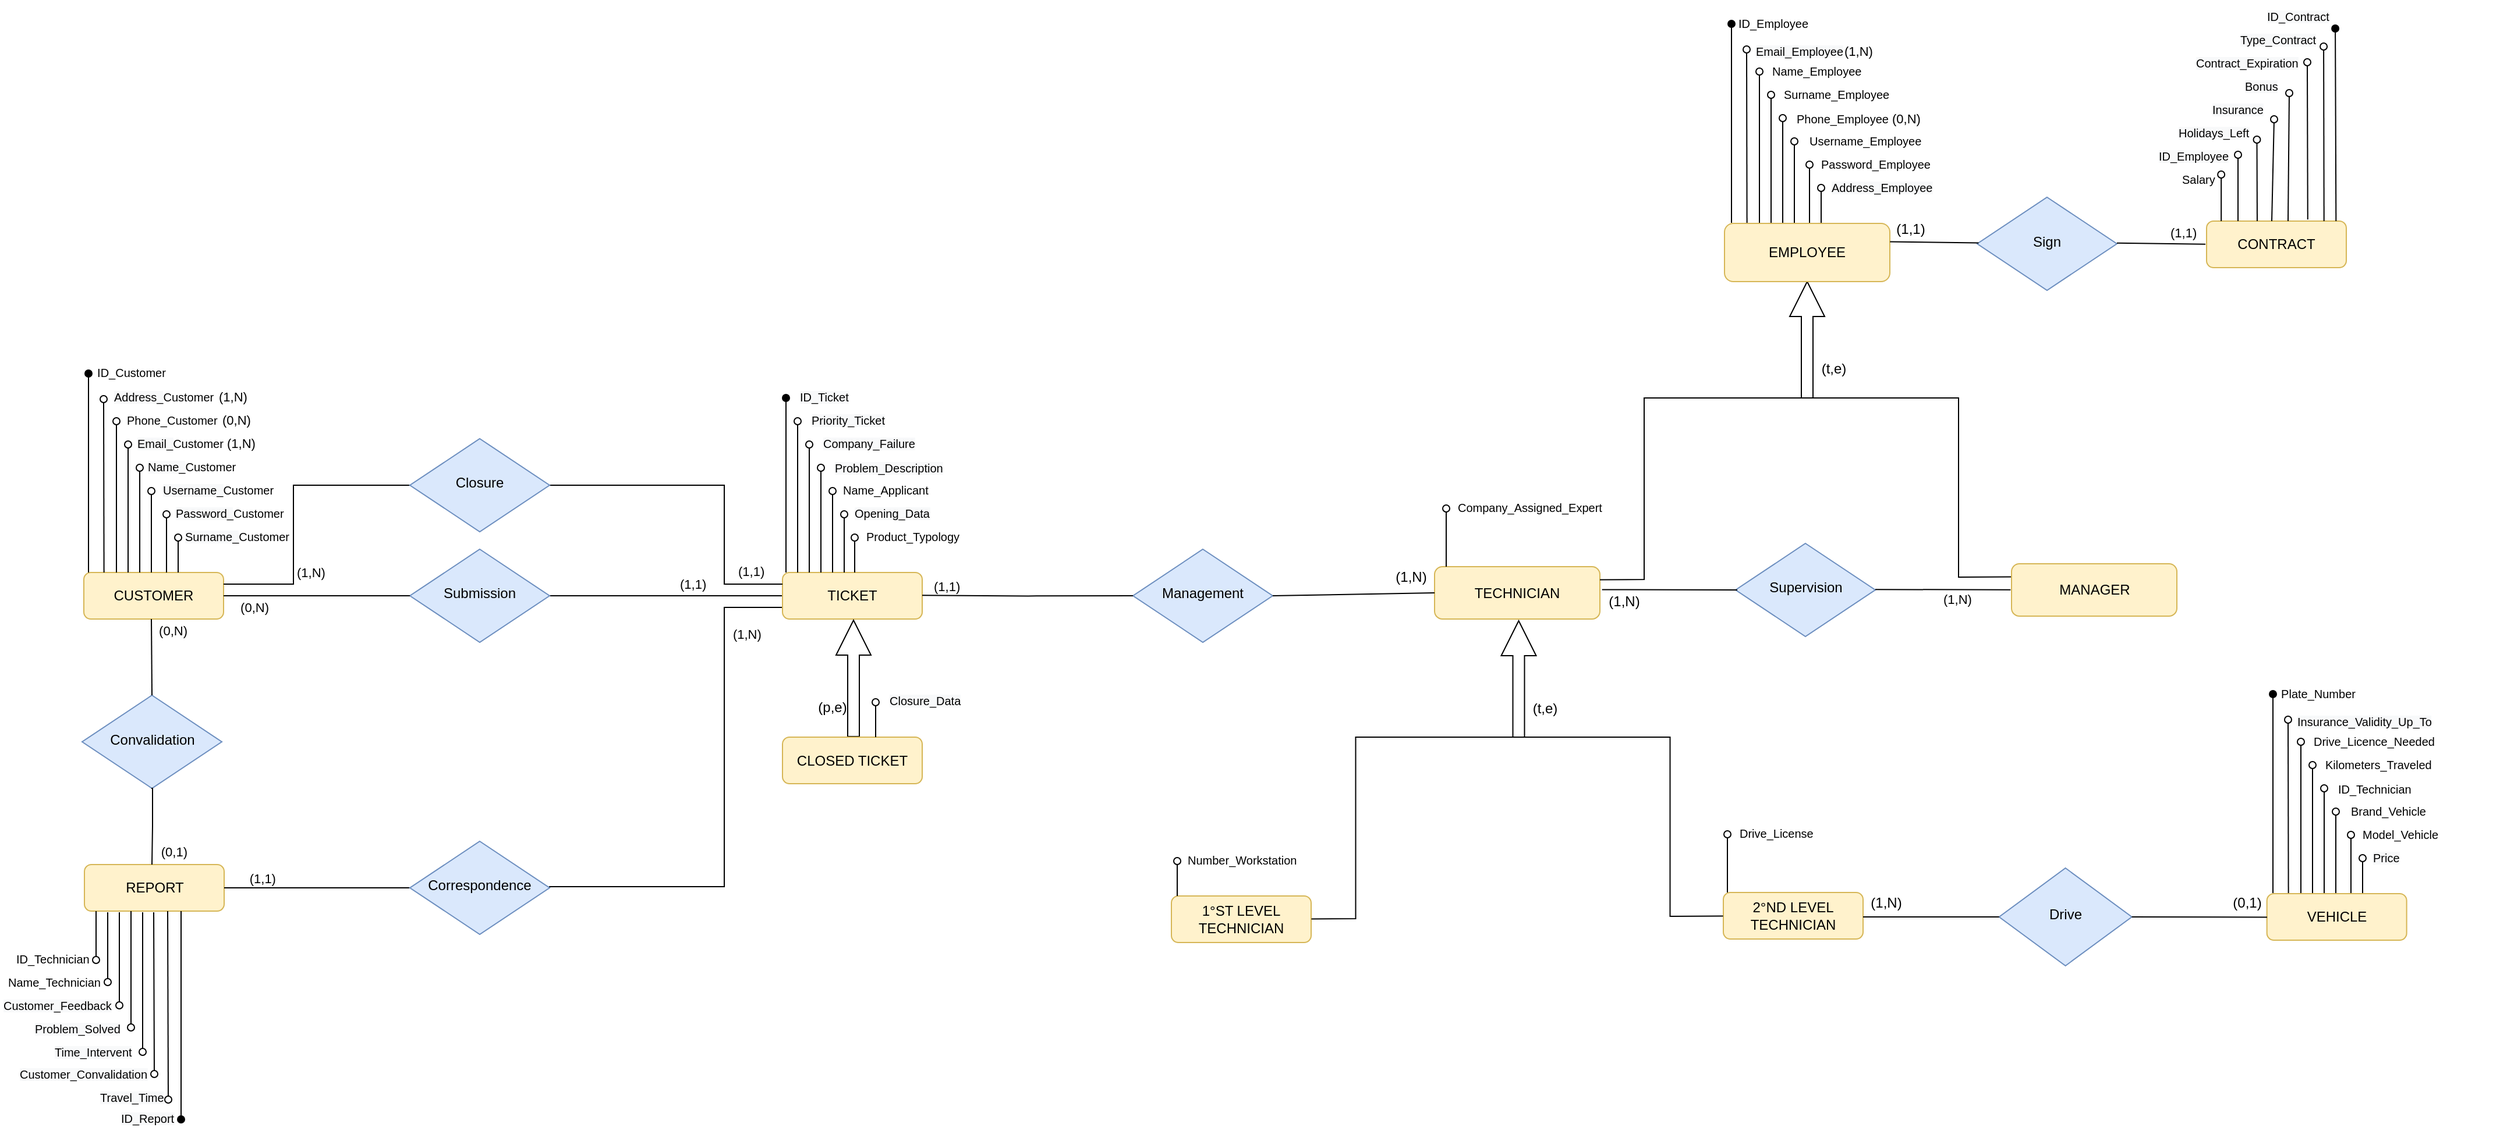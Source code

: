 <mxfile version="17.1.2" type="device"><diagram id="hsAwbCqVlJ7viLqDttbG" name="Page-1"><mxGraphModel dx="1340" dy="868" grid="1" gridSize="10" guides="1" tooltips="1" connect="1" arrows="1" fold="1" page="0" pageScale="1" pageWidth="827" pageHeight="1169" math="0" shadow="0"><root><mxCell id="0"/><mxCell id="1" parent="0"/><mxCell id="H-Lfib2FccmWeXOBRjLJ-1" value="CUSTOMER" style="rounded=1;whiteSpace=wrap;html=1;fontSize=12;glass=0;strokeWidth=1;shadow=0;fillColor=#fff2cc;strokeColor=#d6b656;" parent="1" vertex="1"><mxGeometry x="-240" y="190" width="120" height="40" as="geometry"/></mxCell><mxCell id="H-Lfib2FccmWeXOBRjLJ-2" value="(1,1)" style="edgeStyle=orthogonalEdgeStyle;rounded=0;html=1;jettySize=auto;orthogonalLoop=1;fontSize=11;endArrow=none;endFill=0;endSize=8;strokeWidth=1;shadow=0;labelBackgroundColor=none;align=left;" parent="1" source="H-Lfib2FccmWeXOBRjLJ-3" target="H-Lfib2FccmWeXOBRjLJ-8" edge="1"><mxGeometry x="0.1" y="10" relative="1" as="geometry"><mxPoint as="offset"/></mxGeometry></mxCell><mxCell id="H-Lfib2FccmWeXOBRjLJ-3" value="Submission" style="rhombus;whiteSpace=wrap;html=1;shadow=0;fontFamily=Helvetica;fontSize=12;align=center;strokeWidth=1;spacing=6;spacingTop=-4;fillColor=#dae8fc;strokeColor=#6c8ebf;" parent="1" vertex="1"><mxGeometry x="40" y="170" width="120" height="80" as="geometry"/></mxCell><mxCell id="H-Lfib2FccmWeXOBRjLJ-4" value="REPORT" style="rounded=1;whiteSpace=wrap;html=1;fontSize=12;glass=0;strokeWidth=1;shadow=0;fillColor=#fff2cc;strokeColor=#d6b656;" parent="1" vertex="1"><mxGeometry x="-239.5" y="441" width="120" height="40" as="geometry"/></mxCell><mxCell id="H-Lfib2FccmWeXOBRjLJ-5" value="TECHNICIAN" style="rounded=1;whiteSpace=wrap;html=1;fontSize=12;glass=0;strokeWidth=1;shadow=0;fillColor=#fff2cc;strokeColor=#d6b656;" parent="1" vertex="1"><mxGeometry x="920" y="185" width="142" height="45" as="geometry"/></mxCell><mxCell id="H-Lfib2FccmWeXOBRjLJ-6" value="&amp;nbsp; &amp;nbsp; &amp;nbsp; (1,N)" style="edgeStyle=orthogonalEdgeStyle;rounded=0;html=1;jettySize=auto;orthogonalLoop=1;fontSize=11;endArrow=none;endFill=0;endSize=8;strokeWidth=1;shadow=0;labelBackgroundColor=none;entryX=1;entryY=0.5;entryDx=0;entryDy=0;exitX=0;exitY=0.75;exitDx=0;exitDy=0;align=center;" parent="1" source="H-Lfib2FccmWeXOBRjLJ-8" target="H-Lfib2FccmWeXOBRjLJ-10" edge="1"><mxGeometry x="-0.668" y="10" relative="1" as="geometry"><mxPoint as="offset"/><mxPoint x="287" y="334" as="sourcePoint"/><mxPoint x="287" y="394" as="targetPoint"/><Array as="points"><mxPoint x="310" y="220"/><mxPoint x="310" y="460"/></Array></mxGeometry></mxCell><mxCell id="H-Lfib2FccmWeXOBRjLJ-7" value="&amp;nbsp; &amp;nbsp; &amp;nbsp; (1,1)" style="edgeStyle=orthogonalEdgeStyle;rounded=0;html=1;jettySize=auto;orthogonalLoop=1;fontSize=11;endArrow=none;endFill=0;endSize=8;strokeWidth=1;shadow=0;labelBackgroundColor=none;entryX=1;entryY=0.5;entryDx=0;entryDy=0;exitX=0;exitY=0.5;exitDx=0;exitDy=0;" parent="1" source="H-Lfib2FccmWeXOBRjLJ-10" target="H-Lfib2FccmWeXOBRjLJ-4" edge="1"><mxGeometry x="0.714" y="-8" relative="1" as="geometry"><mxPoint as="offset"/><mxPoint x="-6.5" y="461" as="sourcePoint"/><mxPoint x="-111" y="496" as="targetPoint"/></mxGeometry></mxCell><mxCell id="H-Lfib2FccmWeXOBRjLJ-8" value="TICKET" style="rounded=1;whiteSpace=wrap;html=1;fontSize=12;glass=0;strokeWidth=1;shadow=0;fillColor=#fff2cc;strokeColor=#d6b656;" parent="1" vertex="1"><mxGeometry x="360" y="190" width="120" height="40" as="geometry"/></mxCell><mxCell id="H-Lfib2FccmWeXOBRjLJ-9" value="Management" style="rhombus;whiteSpace=wrap;html=1;shadow=0;fontFamily=Helvetica;fontSize=12;align=center;strokeWidth=1;spacing=6;spacingTop=-4;fillColor=#dae8fc;strokeColor=#6c8ebf;" parent="1" vertex="1"><mxGeometry x="661" y="170" width="120" height="80" as="geometry"/></mxCell><mxCell id="H-Lfib2FccmWeXOBRjLJ-10" value="Correspondence" style="rhombus;whiteSpace=wrap;html=1;shadow=0;fontFamily=Helvetica;fontSize=12;align=center;strokeWidth=1;spacing=6;spacingTop=-4;fillColor=#dae8fc;strokeColor=#6c8ebf;" parent="1" vertex="1"><mxGeometry x="40" y="421" width="120" height="80" as="geometry"/></mxCell><mxCell id="H-Lfib2FccmWeXOBRjLJ-11" value="(0,N)" style="edgeStyle=orthogonalEdgeStyle;rounded=0;html=1;jettySize=auto;orthogonalLoop=1;fontSize=11;endArrow=none;endFill=0;endSize=8;strokeWidth=1;shadow=0;labelBackgroundColor=none;align=right;verticalAlign=middle;horizontal=1;entryX=0;entryY=0.5;entryDx=0;entryDy=0;exitX=1;exitY=0.5;exitDx=0;exitDy=0;" parent="1" edge="1" target="H-Lfib2FccmWeXOBRjLJ-3" source="H-Lfib2FccmWeXOBRjLJ-1"><mxGeometry x="-0.5" y="-10" relative="1" as="geometry"><mxPoint as="offset"/><mxPoint x="-102" y="209.5" as="sourcePoint"/><mxPoint x="-32" y="209.5" as="targetPoint"/></mxGeometry></mxCell><mxCell id="H-Lfib2FccmWeXOBRjLJ-12" value="" style="endArrow=oval;html=1;align=left;exitX=0;exitY=0;exitDx=0;exitDy=0;startArrow=none;startFill=0;rounded=0;endFill=1;" parent="1" edge="1"><mxGeometry width="50" height="50" relative="1" as="geometry"><mxPoint x="363" y="190" as="sourcePoint"/><mxPoint x="363" y="40" as="targetPoint"/></mxGeometry></mxCell><mxCell id="H-Lfib2FccmWeXOBRjLJ-13" value="" style="endArrow=oval;html=1;align=left;exitX=0;exitY=0;exitDx=0;exitDy=0;startArrow=none;startFill=0;rounded=0;endFill=0;" parent="1" edge="1"><mxGeometry width="50" height="50" relative="1" as="geometry"><mxPoint x="373" y="190" as="sourcePoint"/><mxPoint x="373" y="60" as="targetPoint"/></mxGeometry></mxCell><mxCell id="H-Lfib2FccmWeXOBRjLJ-14" value="" style="endArrow=oval;html=1;align=left;exitX=0;exitY=0;exitDx=0;exitDy=0;startArrow=none;startFill=0;rounded=0;endFill=0;" parent="1" edge="1"><mxGeometry width="50" height="50" relative="1" as="geometry"><mxPoint x="383" y="190" as="sourcePoint"/><mxPoint x="383" y="80" as="targetPoint"/></mxGeometry></mxCell><mxCell id="H-Lfib2FccmWeXOBRjLJ-15" value="" style="endArrow=oval;html=1;align=left;exitX=0;exitY=0;exitDx=0;exitDy=0;startArrow=none;startFill=0;rounded=0;endFill=0;" parent="1" edge="1"><mxGeometry width="50" height="50" relative="1" as="geometry"><mxPoint x="393" y="190" as="sourcePoint"/><mxPoint x="393" y="100" as="targetPoint"/></mxGeometry></mxCell><mxCell id="H-Lfib2FccmWeXOBRjLJ-16" value="" style="endArrow=oval;html=1;align=left;exitX=0;exitY=0;exitDx=0;exitDy=0;startArrow=none;startFill=0;rounded=0;endFill=0;" parent="1" edge="1"><mxGeometry width="50" height="50" relative="1" as="geometry"><mxPoint x="403" y="190" as="sourcePoint"/><mxPoint x="403" y="120" as="targetPoint"/></mxGeometry></mxCell><mxCell id="H-Lfib2FccmWeXOBRjLJ-22" value="" style="endArrow=oval;html=1;align=left;exitX=0;exitY=0;exitDx=0;exitDy=0;startArrow=none;startFill=0;rounded=0;endFill=1;" parent="1" edge="1"><mxGeometry width="50" height="50" relative="1" as="geometry"><mxPoint x="-236" y="190" as="sourcePoint"/><mxPoint x="-236" y="19" as="targetPoint"/></mxGeometry></mxCell><mxCell id="H-Lfib2FccmWeXOBRjLJ-23" value="" style="endArrow=oval;html=1;align=left;exitX=0;exitY=0;exitDx=0;exitDy=0;startArrow=none;startFill=0;rounded=0;endFill=0;" parent="1" edge="1"><mxGeometry width="50" height="50" relative="1" as="geometry"><mxPoint x="-212" y="190" as="sourcePoint"/><mxPoint x="-212" y="60" as="targetPoint"/></mxGeometry></mxCell><mxCell id="H-Lfib2FccmWeXOBRjLJ-24" value="" style="endArrow=oval;html=1;align=left;exitX=0;exitY=0;exitDx=0;exitDy=0;startArrow=none;startFill=0;rounded=0;endFill=0;" parent="1" edge="1"><mxGeometry width="50" height="50" relative="1" as="geometry"><mxPoint x="-202" y="190" as="sourcePoint"/><mxPoint x="-202" y="80" as="targetPoint"/></mxGeometry></mxCell><mxCell id="H-Lfib2FccmWeXOBRjLJ-25" value="" style="endArrow=oval;html=1;align=left;exitX=0;exitY=0;exitDx=0;exitDy=0;startArrow=none;startFill=0;rounded=0;endFill=0;" parent="1" edge="1"><mxGeometry width="50" height="50" relative="1" as="geometry"><mxPoint x="-192" y="190" as="sourcePoint"/><mxPoint x="-192" y="100" as="targetPoint"/></mxGeometry></mxCell><mxCell id="H-Lfib2FccmWeXOBRjLJ-26" value="" style="endArrow=oval;html=1;align=left;exitX=0;exitY=0;exitDx=0;exitDy=0;startArrow=none;startFill=0;rounded=0;endFill=0;" parent="1" edge="1"><mxGeometry width="50" height="50" relative="1" as="geometry"><mxPoint x="-182" y="190" as="sourcePoint"/><mxPoint x="-182" y="120" as="targetPoint"/></mxGeometry></mxCell><mxCell id="H-Lfib2FccmWeXOBRjLJ-27" value="" style="endArrow=oval;html=1;align=left;exitX=0;exitY=0;exitDx=0;exitDy=0;startArrow=none;startFill=0;rounded=0;endFill=0;" parent="1" edge="1"><mxGeometry width="50" height="50" relative="1" as="geometry"><mxPoint x="-169" y="190" as="sourcePoint"/><mxPoint x="-169" y="140" as="targetPoint"/></mxGeometry></mxCell><mxCell id="H-Lfib2FccmWeXOBRjLJ-28" value="" style="endArrow=oval;html=1;align=left;exitX=0;exitY=0;exitDx=0;exitDy=0;startArrow=none;startFill=0;rounded=0;endFill=0;" parent="1" edge="1"><mxGeometry width="50" height="50" relative="1" as="geometry"><mxPoint x="-159" y="190" as="sourcePoint"/><mxPoint x="-159" y="160" as="targetPoint"/></mxGeometry></mxCell><mxCell id="H-Lfib2FccmWeXOBRjLJ-29" value="&lt;font style=&quot;font-size: 10px&quot;&gt;ID_Customer&lt;/font&gt;" style="text;html=1;strokeColor=none;fillColor=none;align=center;verticalAlign=middle;whiteSpace=wrap;rounded=0;" parent="1" vertex="1"><mxGeometry x="-219" y="8" width="40" height="20" as="geometry"/></mxCell><mxCell id="H-Lfib2FccmWeXOBRjLJ-30" value="&lt;span style=&quot;color: rgb(0 , 0 , 0) ; font-family: &amp;#34;helvetica&amp;#34; ; font-size: 10px ; font-style: normal ; font-weight: 400 ; letter-spacing: normal ; text-align: center ; text-indent: 0px ; text-transform: none ; word-spacing: 0px ; background-color: rgb(248 , 249 , 250) ; display: inline ; float: none&quot;&gt;Surname_&lt;/span&gt;&lt;span style=&quot;font-size: 10px ; text-align: center&quot;&gt;Customer&lt;/span&gt;" style="text;whiteSpace=wrap;html=1;" parent="1" vertex="1"><mxGeometry x="-155" y="145" width="70" height="30" as="geometry"/></mxCell><mxCell id="H-Lfib2FccmWeXOBRjLJ-33" value="&lt;span style=&quot;color: rgb(0 , 0 , 0) ; font-family: &amp;#34;helvetica&amp;#34; ; font-size: 10px ; font-style: normal ; font-weight: 400 ; letter-spacing: normal ; text-align: center ; text-indent: 0px ; text-transform: none ; word-spacing: 0px ; background-color: rgb(248 , 249 , 250) ; display: inline ; float: none&quot;&gt;Email_&lt;/span&gt;&lt;span style=&quot;font-size: 10px ; text-align: center&quot;&gt;Customer&lt;/span&gt;" style="text;whiteSpace=wrap;html=1;" parent="1" vertex="1"><mxGeometry x="-196" y="65" width="70" height="30" as="geometry"/></mxCell><mxCell id="H-Lfib2FccmWeXOBRjLJ-34" value="&lt;span style=&quot;color: rgb(0 , 0 , 0) ; font-family: &amp;#34;helvetica&amp;#34; ; font-size: 10px ; font-style: normal ; font-weight: 400 ; letter-spacing: normal ; text-align: center ; text-indent: 0px ; text-transform: none ; word-spacing: 0px ; background-color: rgb(248 , 249 , 250) ; display: inline ; float: none&quot;&gt;ID_Report&lt;/span&gt;" style="text;whiteSpace=wrap;html=1;" parent="1" vertex="1"><mxGeometry x="-210.5" y="645" width="70" height="30" as="geometry"/></mxCell><mxCell id="H-Lfib2FccmWeXOBRjLJ-35" value="&lt;span style=&quot;color: rgb(0 , 0 , 0) ; font-family: &amp;#34;helvetica&amp;#34; ; font-size: 10px ; font-style: normal ; font-weight: 400 ; letter-spacing: normal ; text-align: center ; text-indent: 0px ; text-transform: none ; word-spacing: 0px ; background-color: rgb(248 , 249 , 250) ; display: inline ; float: none&quot;&gt;ID_Ticket&lt;/span&gt;" style="text;whiteSpace=wrap;html=1;" parent="1" vertex="1"><mxGeometry x="373" y="25" width="70" height="30" as="geometry"/></mxCell><mxCell id="H-Lfib2FccmWeXOBRjLJ-36" value="&lt;span style=&quot;color: rgb(0 , 0 , 0) ; font-family: &amp;#34;helvetica&amp;#34; ; font-size: 10px ; font-style: normal ; font-weight: 400 ; letter-spacing: normal ; text-align: center ; text-indent: 0px ; text-transform: none ; word-spacing: 0px ; background-color: rgb(248 , 249 , 250) ; display: inline ; float: none&quot;&gt;Username_&lt;/span&gt;&lt;span style=&quot;font-size: 10px ; text-align: center&quot;&gt;Customer&lt;/span&gt;" style="text;whiteSpace=wrap;html=1;" parent="1" vertex="1"><mxGeometry x="-174" y="105" width="90" height="30" as="geometry"/></mxCell><mxCell id="H-Lfib2FccmWeXOBRjLJ-37" value="&lt;span style=&quot;color: rgb(0 , 0 , 0) ; font-family: &amp;#34;helvetica&amp;#34; ; font-size: 10px ; font-style: normal ; font-weight: 400 ; letter-spacing: normal ; text-align: center ; text-indent: 0px ; text-transform: none ; word-spacing: 0px ; background-color: rgb(248 , 249 , 250) ; display: inline ; float: none&quot;&gt;Priority_Ticket&lt;/span&gt;" style="text;whiteSpace=wrap;html=1;" parent="1" vertex="1"><mxGeometry x="383" y="45" width="90" height="30" as="geometry"/></mxCell><mxCell id="H-Lfib2FccmWeXOBRjLJ-38" value="&lt;span style=&quot;color: rgb(0 , 0 , 0) ; font-family: &amp;#34;helvetica&amp;#34; ; font-size: 10px ; font-style: normal ; font-weight: 400 ; letter-spacing: normal ; text-align: center ; text-indent: 0px ; text-transform: none ; word-spacing: 0px ; background-color: rgb(248 , 249 , 250) ; display: inline ; float: none&quot;&gt;Company_Failure&lt;/span&gt;" style="text;whiteSpace=wrap;html=1;" parent="1" vertex="1"><mxGeometry x="393" y="65" width="90" height="30" as="geometry"/></mxCell><mxCell id="H-Lfib2FccmWeXOBRjLJ-39" value="&lt;span style=&quot;color: rgb(0 , 0 , 0) ; font-family: &amp;#34;helvetica&amp;#34; ; font-size: 10px ; font-style: normal ; font-weight: 400 ; letter-spacing: normal ; text-align: center ; text-indent: 0px ; text-transform: none ; word-spacing: 0px ; background-color: rgb(248 , 249 , 250) ; display: inline ; float: none&quot;&gt;Password_&lt;/span&gt;&lt;span style=&quot;font-size: 10px ; text-align: center&quot;&gt;Customer&lt;/span&gt;" style="text;whiteSpace=wrap;html=1;" parent="1" vertex="1"><mxGeometry x="-163" y="125" width="90" height="30" as="geometry"/></mxCell><mxCell id="H-Lfib2FccmWeXOBRjLJ-40" value="&lt;span style=&quot;color: rgb(0 , 0 , 0) ; font-family: &amp;#34;helvetica&amp;#34; ; font-size: 10px ; font-style: normal ; font-weight: 400 ; letter-spacing: normal ; text-align: center ; text-indent: 0px ; text-transform: none ; word-spacing: 0px ; background-color: rgb(248 , 249 , 250) ; display: inline ; float: none&quot;&gt;Problem_Description&lt;/span&gt;" style="text;whiteSpace=wrap;html=1;" parent="1" vertex="1"><mxGeometry x="403" y="86" width="90" height="30" as="geometry"/></mxCell><mxCell id="H-Lfib2FccmWeXOBRjLJ-41" value="&lt;div style=&quot;text-align: center&quot;&gt;&lt;font face=&quot;helvetica&quot;&gt;&lt;span style=&quot;font-size: 10px&quot;&gt;Name_Technician&lt;/span&gt;&lt;/font&gt;&lt;/div&gt;" style="text;whiteSpace=wrap;html=1;" parent="1" vertex="1"><mxGeometry x="-307" y="528" width="99" height="30" as="geometry"/></mxCell><mxCell id="H-Lfib2FccmWeXOBRjLJ-42" value="&lt;span style=&quot;color: rgb(0 , 0 , 0) ; font-family: &amp;#34;helvetica&amp;#34; ; font-size: 10px ; font-style: normal ; font-weight: 400 ; letter-spacing: normal ; text-align: center ; text-indent: 0px ; text-transform: none ; word-spacing: 0px ; background-color: rgb(248 , 249 , 250) ; display: inline ; float: none&quot;&gt;Address_&lt;/span&gt;&lt;span style=&quot;font-size: 10px ; text-align: center&quot;&gt;Customer&lt;/span&gt;" style="text;whiteSpace=wrap;html=1;" parent="1" vertex="1"><mxGeometry x="-216" y="25" width="110" height="30" as="geometry"/></mxCell><mxCell id="H-Lfib2FccmWeXOBRjLJ-43" value="&lt;div style=&quot;text-align: center&quot;&gt;&lt;br&gt;&lt;/div&gt;" style="text;whiteSpace=wrap;html=1;" parent="1" vertex="1"><mxGeometry x="410" y="105" width="130" height="30" as="geometry"/></mxCell><mxCell id="H-Lfib2FccmWeXOBRjLJ-47" value="&lt;span style=&quot;color: rgb(0 , 0 , 0) ; font-family: &amp;#34;helvetica&amp;#34; ; font-size: 10px ; font-style: normal ; font-weight: 400 ; letter-spacing: normal ; text-align: center ; text-indent: 0px ; text-transform: none ; word-spacing: 0px ; background-color: rgb(248 , 249 , 250) ; display: inline ; float: none&quot;&gt;Customer_Feedback&lt;/span&gt;" style="text;whiteSpace=wrap;html=1;" parent="1" vertex="1"><mxGeometry x="-311.5" y="548" width="114" height="30" as="geometry"/></mxCell><mxCell id="H-Lfib2FccmWeXOBRjLJ-48" value="&lt;span style=&quot;color: rgb(0 , 0 , 0) ; font-family: &amp;#34;helvetica&amp;#34; ; font-size: 10px ; font-style: normal ; font-weight: 400 ; letter-spacing: normal ; text-align: center ; text-indent: 0px ; text-transform: none ; word-spacing: 0px ; background-color: rgb(248 , 249 , 250) ; display: inline ; float: none&quot;&gt;Customer_Convalidation&lt;/span&gt;" style="text;whiteSpace=wrap;html=1;" parent="1" vertex="1"><mxGeometry x="-297.5" y="607" width="100" height="30" as="geometry"/></mxCell><mxCell id="H-Lfib2FccmWeXOBRjLJ-49" value="&lt;span style=&quot;color: rgb(0 , 0 , 0) ; font-family: &amp;#34;helvetica&amp;#34; ; font-size: 10px ; font-style: normal ; font-weight: 400 ; letter-spacing: normal ; text-align: center ; text-indent: 0px ; text-transform: none ; word-spacing: 0px ; background-color: rgb(248 , 249 , 250) ; display: inline ; float: none&quot;&gt;Problem_Solved&lt;/span&gt;" style="text;whiteSpace=wrap;html=1;" parent="1" vertex="1"><mxGeometry x="-284.5" y="568" width="93" height="30" as="geometry"/></mxCell><mxCell id="H-Lfib2FccmWeXOBRjLJ-52" value="&lt;div style=&quot;text-align: center&quot;&gt;&lt;font face=&quot;helvetica&quot;&gt;&lt;span style=&quot;font-size: 10px&quot;&gt;Name_Applicant&lt;/span&gt;&lt;/font&gt;&lt;/div&gt;" style="text;whiteSpace=wrap;html=1;" parent="1" vertex="1"><mxGeometry x="410" y="105" width="130" height="30" as="geometry"/></mxCell><mxCell id="H-Lfib2FccmWeXOBRjLJ-53" value="&lt;span style=&quot;color: rgb(0 , 0 , 0) ; font-family: &amp;#34;helvetica&amp;#34; ; font-size: 10px ; font-style: normal ; font-weight: 400 ; letter-spacing: normal ; text-align: center ; text-indent: 0px ; text-transform: none ; word-spacing: 0px ; background-color: rgb(248 , 249 , 250) ; display: inline ; float: none&quot;&gt;Time_Intervent&lt;/span&gt;" style="text;whiteSpace=wrap;html=1;" parent="1" vertex="1"><mxGeometry x="-267.5" y="588" width="107" height="30" as="geometry"/></mxCell><mxCell id="H-Lfib2FccmWeXOBRjLJ-54" value="" style="endArrow=oval;html=1;align=left;startArrow=none;startFill=0;rounded=0;endFill=0;" parent="1" edge="1"><mxGeometry width="50" height="50" relative="1" as="geometry"><mxPoint x="413" y="190" as="sourcePoint"/><mxPoint x="413" y="140" as="targetPoint"/></mxGeometry></mxCell><mxCell id="H-Lfib2FccmWeXOBRjLJ-56" value="&lt;div style=&quot;text-align: center&quot;&gt;&lt;font face=&quot;helvetica&quot;&gt;&lt;span style=&quot;font-size: 10px ; background-color: rgb(248 , 249 , 250)&quot;&gt;Opening_Data&lt;/span&gt;&lt;/font&gt;&lt;/div&gt;" style="text;whiteSpace=wrap;html=1;" parent="1" vertex="1"><mxGeometry x="420" y="125" width="130" height="30" as="geometry"/></mxCell><mxCell id="H-Lfib2FccmWeXOBRjLJ-59" value="Supervision" style="rhombus;whiteSpace=wrap;html=1;shadow=0;fontFamily=Helvetica;fontSize=12;align=center;strokeWidth=1;spacing=6;spacingTop=-4;fillColor=#dae8fc;strokeColor=#6c8ebf;" parent="1" vertex="1"><mxGeometry x="1178.5" y="165" width="120" height="80" as="geometry"/></mxCell><mxCell id="H-Lfib2FccmWeXOBRjLJ-66" value="" style="endArrow=oval;html=1;align=left;startArrow=none;startFill=0;rounded=0;endFill=0;" parent="1" edge="1"><mxGeometry width="50" height="50" relative="1" as="geometry"><mxPoint x="-180" y="482" as="sourcePoint"/><mxPoint x="-179.5" y="621" as="targetPoint"/></mxGeometry></mxCell><mxCell id="H-Lfib2FccmWeXOBRjLJ-67" value="" style="endArrow=oval;html=1;align=left;exitX=0;exitY=1;exitDx=0;exitDy=0;startArrow=none;startFill=0;rounded=0;endFill=0;" parent="1" edge="1"><mxGeometry width="50" height="50" relative="1" as="geometry"><mxPoint x="-219.5" y="482" as="sourcePoint"/><mxPoint x="-219.5" y="542" as="targetPoint"/></mxGeometry></mxCell><mxCell id="H-Lfib2FccmWeXOBRjLJ-68" value="" style="endArrow=oval;html=1;align=left;exitX=0;exitY=1;exitDx=0;exitDy=0;startArrow=none;startFill=0;rounded=0;endFill=0;" parent="1" edge="1"><mxGeometry width="50" height="50" relative="1" as="geometry"><mxPoint x="-209.5" y="482" as="sourcePoint"/><mxPoint x="-209.5" y="562" as="targetPoint"/></mxGeometry></mxCell><mxCell id="H-Lfib2FccmWeXOBRjLJ-69" value="" style="endArrow=oval;html=1;align=left;startArrow=none;startFill=0;rounded=0;endFill=0;" parent="1" edge="1"><mxGeometry width="50" height="50" relative="1" as="geometry"><mxPoint x="-189.5" y="482" as="sourcePoint"/><mxPoint x="-189.5" y="602" as="targetPoint"/></mxGeometry></mxCell><mxCell id="H-Lfib2FccmWeXOBRjLJ-70" value="" style="endArrow=oval;html=1;align=left;startArrow=none;startFill=0;rounded=0;endFill=0;" parent="1" edge="1"><mxGeometry width="50" height="50" relative="1" as="geometry"><mxPoint x="-199.5" y="481" as="sourcePoint"/><mxPoint x="-199.5" y="581" as="targetPoint"/></mxGeometry></mxCell><mxCell id="H-Lfib2FccmWeXOBRjLJ-71" value="" style="endArrow=oval;html=1;align=left;startArrow=none;startFill=0;rounded=0;endFill=1;" parent="1" edge="1"><mxGeometry width="50" height="50" relative="1" as="geometry"><mxPoint x="-156.5" y="481" as="sourcePoint"/><mxPoint x="-156.5" y="660" as="targetPoint"/></mxGeometry></mxCell><mxCell id="H-Lfib2FccmWeXOBRjLJ-74" value="2°ND LEVEL TECHNICIAN" style="rounded=1;whiteSpace=wrap;html=1;fontSize=12;glass=0;strokeWidth=1;shadow=0;fillColor=#fff2cc;strokeColor=#d6b656;" parent="1" vertex="1"><mxGeometry x="1168" y="465" width="120" height="40" as="geometry"/></mxCell><mxCell id="H-Lfib2FccmWeXOBRjLJ-75" value="(1,1)" style="edgeStyle=orthogonalEdgeStyle;rounded=0;html=1;jettySize=auto;orthogonalLoop=1;fontSize=11;endArrow=none;endFill=0;endSize=8;strokeWidth=1;shadow=0;labelBackgroundColor=none;align=left;entryX=0;entryY=0.5;entryDx=0;entryDy=0;" parent="1" target="H-Lfib2FccmWeXOBRjLJ-9" edge="1"><mxGeometry x="-0.912" y="8" relative="1" as="geometry"><mxPoint as="offset"/><mxPoint x="480.0" y="209.66" as="sourcePoint"/><mxPoint x="550" y="209.66" as="targetPoint"/></mxGeometry></mxCell><mxCell id="H-Lfib2FccmWeXOBRjLJ-76" value="&lt;span style=&quot;color: rgb(0 , 0 , 0) ; font-family: &amp;#34;helvetica&amp;#34; ; font-size: 11px ; font-style: normal ; font-weight: 400 ; letter-spacing: normal ; text-align: left ; text-indent: 0px ; text-transform: none ; word-spacing: 0px ; background-color: rgb(255 , 255 , 255) ; display: inline ; float: none&quot;&gt;(1,N)&lt;/span&gt;" style="text;whiteSpace=wrap;html=1;" parent="1" vertex="1"><mxGeometry x="1355.001" y="199.496" width="43" height="28" as="geometry"/></mxCell><mxCell id="H-Lfib2FccmWeXOBRjLJ-77" value="" style="endArrow=oval;html=1;align=left;exitX=0;exitY=1;exitDx=0;exitDy=0;startArrow=none;startFill=0;rounded=0;endFill=0;" parent="1" edge="1"><mxGeometry width="50" height="50" relative="1" as="geometry"><mxPoint x="-229.5" y="481.0" as="sourcePoint"/><mxPoint x="-229.5" y="523" as="targetPoint"/></mxGeometry></mxCell><mxCell id="H-Lfib2FccmWeXOBRjLJ-78" value="&lt;div style=&quot;text-align: center&quot;&gt;&lt;font face=&quot;helvetica&quot;&gt;&lt;span style=&quot;font-size: 10px&quot;&gt;ID_Technician&lt;/span&gt;&lt;/font&gt;&lt;/div&gt;" style="text;whiteSpace=wrap;html=1;" parent="1" vertex="1"><mxGeometry x="-300.5" y="508" width="99" height="30" as="geometry"/></mxCell><mxCell id="H-Lfib2FccmWeXOBRjLJ-79" value="VEHICLE" style="rounded=1;whiteSpace=wrap;html=1;fontSize=12;glass=0;strokeWidth=1;shadow=0;fillColor=#fff2cc;strokeColor=#d6b656;" parent="1" vertex="1"><mxGeometry x="1634.83" y="466" width="120" height="40" as="geometry"/></mxCell><mxCell id="H-Lfib2FccmWeXOBRjLJ-90" value="Drive" style="rhombus;whiteSpace=wrap;html=1;shadow=0;fontFamily=Helvetica;fontSize=12;align=center;strokeWidth=1;spacing=6;spacingTop=-4;fillColor=#dae8fc;strokeColor=#6c8ebf;" parent="1" vertex="1"><mxGeometry x="1404.83" y="444" width="114" height="84" as="geometry"/></mxCell><mxCell id="H-Lfib2FccmWeXOBRjLJ-91" value="" style="endArrow=oval;html=1;align=left;exitX=0;exitY=0;exitDx=0;exitDy=0;startArrow=none;startFill=0;rounded=0;endFill=0;" parent="1" edge="1"><mxGeometry width="50" height="50" relative="1" as="geometry"><mxPoint x="-222.69" y="190" as="sourcePoint"/><mxPoint x="-223" y="41" as="targetPoint"/></mxGeometry></mxCell><mxCell id="H-Lfib2FccmWeXOBRjLJ-93" value="&lt;span style=&quot;color: rgb(0 , 0 , 0) ; font-family: &amp;#34;helvetica&amp;#34; ; font-size: 10px ; font-style: normal ; font-weight: 400 ; letter-spacing: normal ; text-align: center ; text-indent: 0px ; text-transform: none ; word-spacing: 0px ; background-color: rgb(248 , 249 , 250) ; display: inline ; float: none&quot;&gt;Travel_Time&lt;/span&gt;" style="text;whiteSpace=wrap;html=1;" parent="1" vertex="1"><mxGeometry x="-228.5" y="627" width="55" height="22" as="geometry"/></mxCell><mxCell id="H-Lfib2FccmWeXOBRjLJ-97" value="&lt;div style=&quot;text-align: center&quot;&gt;&lt;font face=&quot;helvetica&quot;&gt;&lt;span style=&quot;font-size: 10px&quot;&gt;Product_Typology&lt;/span&gt;&lt;/font&gt;&lt;/div&gt;" style="text;whiteSpace=wrap;html=1;" parent="1" vertex="1"><mxGeometry x="430" y="145" width="90" height="30" as="geometry"/></mxCell><mxCell id="H-Lfib2FccmWeXOBRjLJ-100" value="" style="endArrow=none;html=1;rounded=0;entryX=0;entryY=0.5;entryDx=0;entryDy=0;exitX=1;exitY=0.5;exitDx=0;exitDy=0;" parent="1" source="H-Lfib2FccmWeXOBRjLJ-9" target="H-Lfib2FccmWeXOBRjLJ-5" edge="1"><mxGeometry width="50" height="50" relative="1" as="geometry"><mxPoint x="810" y="230" as="sourcePoint"/><mxPoint x="860" y="180" as="targetPoint"/></mxGeometry></mxCell><mxCell id="H-Lfib2FccmWeXOBRjLJ-101" value="(1,N)" style="text;html=1;strokeColor=none;fillColor=none;align=center;verticalAlign=middle;whiteSpace=wrap;rounded=0;" parent="1" vertex="1"><mxGeometry x="870" y="179" width="60" height="30" as="geometry"/></mxCell><mxCell id="H-Lfib2FccmWeXOBRjLJ-102" value="1°ST LEVEL TECHNICIAN" style="rounded=1;whiteSpace=wrap;html=1;fontSize=12;glass=0;strokeWidth=1;shadow=0;fillColor=#fff2cc;strokeColor=#d6b656;" parent="1" vertex="1"><mxGeometry x="694" y="468" width="120" height="40" as="geometry"/></mxCell><mxCell id="H-Lfib2FccmWeXOBRjLJ-103" value="(t,e)" style="text;html=1;strokeColor=none;fillColor=none;align=center;verticalAlign=middle;whiteSpace=wrap;rounded=0;" parent="1" vertex="1"><mxGeometry x="1233" width="60" height="30" as="geometry"/></mxCell><mxCell id="H-Lfib2FccmWeXOBRjLJ-104" value="(0,1)" style="text;html=1;strokeColor=none;fillColor=none;align=center;verticalAlign=middle;whiteSpace=wrap;rounded=0;" parent="1" vertex="1"><mxGeometry x="1587.5" y="459" width="60" height="30" as="geometry"/></mxCell><mxCell id="H-Lfib2FccmWeXOBRjLJ-105" value="" style="endArrow=oval;html=1;align=left;startArrow=none;startFill=0;rounded=0;endFill=0;" parent="1" edge="1"><mxGeometry width="50" height="50" relative="1" as="geometry"><mxPoint x="-168" y="481" as="sourcePoint"/><mxPoint x="-167.5" y="643" as="targetPoint"/></mxGeometry></mxCell><mxCell id="H-Lfib2FccmWeXOBRjLJ-106" value="(1,N)" style="text;html=1;strokeColor=none;fillColor=none;align=center;verticalAlign=middle;whiteSpace=wrap;rounded=0;" parent="1" vertex="1"><mxGeometry x="1278" y="459" width="60" height="30" as="geometry"/></mxCell><mxCell id="H-Lfib2FccmWeXOBRjLJ-109" value="(1,N)" style="text;html=1;strokeColor=none;fillColor=none;align=center;verticalAlign=middle;whiteSpace=wrap;rounded=0;" parent="1" vertex="1"><mxGeometry x="1052.83" y="200" width="60" height="30" as="geometry"/></mxCell><mxCell id="H-Lfib2FccmWeXOBRjLJ-111" value="" style="endArrow=none;html=1;rounded=0;entryX=0;entryY=0.25;entryDx=0;entryDy=0;exitX=1;exitY=0.25;exitDx=0;exitDy=0;" parent="1" source="H-Lfib2FccmWeXOBRjLJ-5" target="H-Lfib2FccmWeXOBRjLJ-148" edge="1"><mxGeometry width="50" height="50" relative="1" as="geometry"><mxPoint x="960" y="40" as="sourcePoint"/><mxPoint x="1220" y="40" as="targetPoint"/><Array as="points"><mxPoint x="1100" y="196"/><mxPoint x="1100" y="40"/><mxPoint x="1370" y="40"/><mxPoint x="1370" y="194"/></Array></mxGeometry></mxCell><mxCell id="H-Lfib2FccmWeXOBRjLJ-112" value="" style="endArrow=classic;html=1;rounded=0;shape=arrow;entryX=0.5;entryY=1;entryDx=0;entryDy=0;" parent="1" target="H-Lfib2FccmWeXOBRjLJ-133" edge="1"><mxGeometry width="50" height="50" relative="1" as="geometry"><mxPoint x="1240" y="40" as="sourcePoint"/><mxPoint x="1251.26" y="34.98" as="targetPoint"/></mxGeometry></mxCell><mxCell id="H-Lfib2FccmWeXOBRjLJ-114" value="CONTRACT" style="rounded=1;whiteSpace=wrap;html=1;fontSize=12;glass=0;strokeWidth=1;shadow=0;fillColor=#fff2cc;strokeColor=#d6b656;" parent="1" vertex="1"><mxGeometry x="1583" y="-112" width="120" height="40" as="geometry"/></mxCell><mxCell id="H-Lfib2FccmWeXOBRjLJ-116" value="Sign" style="rhombus;whiteSpace=wrap;html=1;shadow=0;fontFamily=Helvetica;fontSize=12;align=center;strokeWidth=1;spacing=6;spacingTop=-4;fillColor=#dae8fc;strokeColor=#6c8ebf;" parent="1" vertex="1"><mxGeometry x="1386" y="-132.5" width="120" height="80" as="geometry"/></mxCell><mxCell id="H-Lfib2FccmWeXOBRjLJ-117" value="&lt;span style=&quot;color: rgb(0 , 0 , 0) ; font-family: &amp;#34;helvetica&amp;#34; ; font-size: 10px ; font-style: normal ; font-weight: 400 ; letter-spacing: normal ; text-align: center ; text-indent: 0px ; text-transform: none ; word-spacing: 0px ; background-color: rgb(248 , 249 , 250) ; display: inline ; float: none&quot;&gt;ID_Contract&lt;/span&gt;" style="text;whiteSpace=wrap;html=1;" parent="1" vertex="1"><mxGeometry x="1633" y="-302" width="73" height="30" as="geometry"/></mxCell><mxCell id="H-Lfib2FccmWeXOBRjLJ-118" value="&lt;div style=&quot;text-align: center&quot;&gt;&lt;font face=&quot;helvetica&quot;&gt;&lt;span style=&quot;font-size: 10px&quot;&gt;Salary&lt;/span&gt;&lt;/font&gt;&lt;/div&gt;" style="text;whiteSpace=wrap;html=1;" parent="1" vertex="1"><mxGeometry x="1560" y="-162" width="99" height="30" as="geometry"/></mxCell><mxCell id="H-Lfib2FccmWeXOBRjLJ-119" value="&lt;span style=&quot;color: rgb(0 , 0 , 0) ; font-family: &amp;#34;helvetica&amp;#34; ; font-size: 10px ; font-style: normal ; font-weight: 400 ; letter-spacing: normal ; text-align: center ; text-indent: 0px ; text-transform: none ; word-spacing: 0px ; background-color: rgb(248 , 249 , 250) ; display: inline ; float: none&quot;&gt;Bonus&lt;/span&gt;" style="text;whiteSpace=wrap;html=1;" parent="1" vertex="1"><mxGeometry x="1614" y="-242" width="21" height="30" as="geometry"/></mxCell><mxCell id="H-Lfib2FccmWeXOBRjLJ-120" value="&lt;span style=&quot;color: rgb(0 , 0 , 0) ; font-family: &amp;#34;helvetica&amp;#34; ; font-size: 10px ; font-style: normal ; font-weight: 400 ; letter-spacing: normal ; text-align: center ; text-indent: 0px ; text-transform: none ; word-spacing: 0px ; background-color: rgb(248 , 249 , 250) ; display: inline ; float: none&quot;&gt;Holidays_Left&lt;/span&gt;" style="text;whiteSpace=wrap;html=1;" parent="1" vertex="1"><mxGeometry x="1557" y="-202" width="78" height="30" as="geometry"/></mxCell><mxCell id="H-Lfib2FccmWeXOBRjLJ-121" value="&lt;span style=&quot;color: rgb(0 , 0 , 0) ; font-family: &amp;#34;helvetica&amp;#34; ; font-size: 10px ; font-style: normal ; font-weight: 400 ; letter-spacing: normal ; text-align: center ; text-indent: 0px ; text-transform: none ; word-spacing: 0px ; background-color: rgb(248 , 249 , 250) ; display: inline ; float: none&quot;&gt;Insurance&lt;/span&gt;" style="text;whiteSpace=wrap;html=1;" parent="1" vertex="1"><mxGeometry x="1586" y="-222" width="81" height="30" as="geometry"/></mxCell><mxCell id="H-Lfib2FccmWeXOBRjLJ-122" value="" style="endArrow=oval;html=1;align=left;startArrow=none;startFill=0;rounded=0;endFill=0;" parent="1" edge="1"><mxGeometry width="50" height="50" relative="1" as="geometry"><mxPoint x="1653" y="-112.0" as="sourcePoint"/><mxPoint x="1654" y="-222" as="targetPoint"/></mxGeometry></mxCell><mxCell id="H-Lfib2FccmWeXOBRjLJ-123" value="" style="endArrow=oval;html=1;align=left;exitX=0;exitY=1;exitDx=0;exitDy=0;startArrow=none;startFill=0;rounded=0;endFill=0;" parent="1" edge="1"><mxGeometry width="50" height="50" relative="1" as="geometry"><mxPoint x="1595.57" y="-112.0" as="sourcePoint"/><mxPoint x="1595.57" y="-152" as="targetPoint"/></mxGeometry></mxCell><mxCell id="H-Lfib2FccmWeXOBRjLJ-124" value="" style="endArrow=oval;html=1;align=left;exitX=0;exitY=1;exitDx=0;exitDy=0;startArrow=none;startFill=0;rounded=0;endFill=0;" parent="1" edge="1"><mxGeometry width="50" height="50" relative="1" as="geometry"><mxPoint x="1610" y="-112.0" as="sourcePoint"/><mxPoint x="1610" y="-169" as="targetPoint"/></mxGeometry></mxCell><mxCell id="H-Lfib2FccmWeXOBRjLJ-125" value="" style="endArrow=oval;html=1;align=left;startArrow=none;startFill=0;rounded=0;endFill=0;" parent="1" edge="1"><mxGeometry width="50" height="50" relative="1" as="geometry"><mxPoint x="1639" y="-112.0" as="sourcePoint"/><mxPoint x="1641" y="-199.5" as="targetPoint"/><Array as="points"/></mxGeometry></mxCell><mxCell id="H-Lfib2FccmWeXOBRjLJ-126" value="" style="endArrow=oval;html=1;align=left;startArrow=none;startFill=0;rounded=0;endFill=0;" parent="1" edge="1"><mxGeometry width="50" height="50" relative="1" as="geometry"><mxPoint x="1626.48" y="-112" as="sourcePoint"/><mxPoint x="1626.24" y="-182" as="targetPoint"/></mxGeometry></mxCell><mxCell id="H-Lfib2FccmWeXOBRjLJ-127" value="&lt;div style=&quot;text-align: center&quot;&gt;&lt;font face=&quot;helvetica&quot;&gt;&lt;span style=&quot;font-size: 10px ; background-color: rgb(248 , 249 , 250)&quot;&gt;ID_Employee&lt;/span&gt;&lt;/font&gt;&lt;/div&gt;" style="text;whiteSpace=wrap;html=1;" parent="1" vertex="1"><mxGeometry x="1540.001" y="-182.003" width="93" height="28" as="geometry"/></mxCell><mxCell id="H-Lfib2FccmWeXOBRjLJ-128" value="" style="endArrow=oval;html=1;align=left;startArrow=none;startFill=0;rounded=0;endFill=1;" parent="1" edge="1"><mxGeometry width="50" height="50" relative="1" as="geometry"><mxPoint x="1694.17" y="-112" as="sourcePoint"/><mxPoint x="1693.55" y="-277.5" as="targetPoint"/></mxGeometry></mxCell><mxCell id="H-Lfib2FccmWeXOBRjLJ-129" value="" style="endArrow=oval;html=1;align=left;startArrow=none;startFill=0;rounded=0;endFill=0;exitX=0.724;exitY=-0.033;exitDx=0;exitDy=0;exitPerimeter=0;" parent="1" source="H-Lfib2FccmWeXOBRjLJ-114" edge="1"><mxGeometry width="50" height="50" relative="1" as="geometry"><mxPoint x="1667" y="-112" as="sourcePoint"/><mxPoint x="1669.5" y="-248.5" as="targetPoint"/></mxGeometry></mxCell><mxCell id="H-Lfib2FccmWeXOBRjLJ-130" value="&lt;span style=&quot;color: rgb(0 , 0 , 0) ; font-family: &amp;#34;helvetica&amp;#34; ; font-size: 10px ; font-style: normal ; font-weight: 400 ; letter-spacing: normal ; text-align: center ; text-indent: 0px ; text-transform: none ; word-spacing: 0px ; background-color: rgb(248 , 249 , 250) ; display: inline ; float: none&quot;&gt;Contract_Expiration&lt;/span&gt;" style="text;whiteSpace=wrap;html=1;" parent="1" vertex="1"><mxGeometry x="1571.5" y="-262" width="76" height="30" as="geometry"/></mxCell><mxCell id="H-Lfib2FccmWeXOBRjLJ-131" value="" style="endArrow=oval;html=1;align=left;startArrow=none;startFill=0;rounded=0;endFill=0;" parent="1" edge="1"><mxGeometry width="50" height="50" relative="1" as="geometry"><mxPoint x="1683.86" y="-112" as="sourcePoint"/><mxPoint x="1683.55" y="-262" as="targetPoint"/></mxGeometry></mxCell><mxCell id="H-Lfib2FccmWeXOBRjLJ-132" value="&lt;div style=&quot;text-align: center&quot;&gt;&lt;font face=&quot;helvetica&quot;&gt;&lt;span style=&quot;font-size: 10px ; background-color: rgb(248 , 249 , 250)&quot;&gt;Type_Contract&lt;/span&gt;&lt;/font&gt;&lt;/div&gt;" style="text;whiteSpace=wrap;html=1;" parent="1" vertex="1"><mxGeometry x="1610" y="-282" width="82" height="30" as="geometry"/></mxCell><mxCell id="H-Lfib2FccmWeXOBRjLJ-133" value="EMPLOYEE" style="rounded=1;whiteSpace=wrap;html=1;fontSize=12;glass=0;strokeWidth=1;shadow=0;fillColor=#fff2cc;strokeColor=#d6b656;" parent="1" vertex="1"><mxGeometry x="1169" y="-110" width="142" height="50" as="geometry"/></mxCell><mxCell id="H-Lfib2FccmWeXOBRjLJ-134" value="" style="endArrow=none;html=1;rounded=0;exitX=1.001;exitY=0.314;exitDx=0;exitDy=0;exitPerimeter=0;" parent="1" source="H-Lfib2FccmWeXOBRjLJ-133" target="H-Lfib2FccmWeXOBRjLJ-116" edge="1"><mxGeometry width="50" height="50" relative="1" as="geometry"><mxPoint x="1323" y="-190" as="sourcePoint"/><mxPoint x="1373" y="-240" as="targetPoint"/></mxGeometry></mxCell><mxCell id="H-Lfib2FccmWeXOBRjLJ-146" value="(1,1)" style="text;html=1;strokeColor=none;fillColor=none;align=center;verticalAlign=middle;whiteSpace=wrap;rounded=0;" parent="1" vertex="1"><mxGeometry x="1298.83" y="-120" width="60" height="30" as="geometry"/></mxCell><mxCell id="H-Lfib2FccmWeXOBRjLJ-148" value="MANAGER" style="rounded=1;whiteSpace=wrap;html=1;fontSize=12;glass=0;strokeWidth=1;shadow=0;fillColor=#fff2cc;strokeColor=#d6b656;" parent="1" vertex="1"><mxGeometry x="1415.5" y="182.5" width="142" height="45" as="geometry"/></mxCell><mxCell id="H-Lfib2FccmWeXOBRjLJ-149" value="" style="endArrow=none;html=1;rounded=0;exitX=1;exitY=0.5;exitDx=0;exitDy=0;" parent="1" edge="1"><mxGeometry width="50" height="50" relative="1" as="geometry"><mxPoint x="1063.83" y="204.75" as="sourcePoint"/><mxPoint x="1180" y="205" as="targetPoint"/></mxGeometry></mxCell><mxCell id="H-Lfib2FccmWeXOBRjLJ-151" value="" style="endArrow=none;html=1;rounded=0;exitX=1;exitY=0.5;exitDx=0;exitDy=0;" parent="1" edge="1"><mxGeometry width="50" height="50" relative="1" as="geometry"><mxPoint x="1298.5" y="204.6" as="sourcePoint"/><mxPoint x="1414.67" y="204.85" as="targetPoint"/></mxGeometry></mxCell><mxCell id="H-Lfib2FccmWeXOBRjLJ-153" value="" style="endArrow=oval;html=1;align=left;exitX=0;exitY=0;exitDx=0;exitDy=0;startArrow=none;startFill=0;rounded=0;endFill=1;" parent="1" edge="1"><mxGeometry width="50" height="50" relative="1" as="geometry"><mxPoint x="1175" y="-110.5" as="sourcePoint"/><mxPoint x="1175" y="-281.5" as="targetPoint"/></mxGeometry></mxCell><mxCell id="H-Lfib2FccmWeXOBRjLJ-154" value="" style="endArrow=oval;html=1;align=left;exitX=0;exitY=0;exitDx=0;exitDy=0;startArrow=none;startFill=0;rounded=0;endFill=0;" parent="1" edge="1"><mxGeometry width="50" height="50" relative="1" as="geometry"><mxPoint x="1199.0" y="-110.5" as="sourcePoint"/><mxPoint x="1199.0" y="-240.5" as="targetPoint"/></mxGeometry></mxCell><mxCell id="H-Lfib2FccmWeXOBRjLJ-155" value="" style="endArrow=oval;html=1;align=left;exitX=0;exitY=0;exitDx=0;exitDy=0;startArrow=none;startFill=0;rounded=0;endFill=0;" parent="1" edge="1"><mxGeometry width="50" height="50" relative="1" as="geometry"><mxPoint x="1209.0" y="-110.5" as="sourcePoint"/><mxPoint x="1209.0" y="-220.5" as="targetPoint"/></mxGeometry></mxCell><mxCell id="H-Lfib2FccmWeXOBRjLJ-156" value="" style="endArrow=oval;html=1;align=left;exitX=0;exitY=0;exitDx=0;exitDy=0;startArrow=none;startFill=0;rounded=0;endFill=0;" parent="1" edge="1"><mxGeometry width="50" height="50" relative="1" as="geometry"><mxPoint x="1219.0" y="-110.5" as="sourcePoint"/><mxPoint x="1219.0" y="-200.5" as="targetPoint"/></mxGeometry></mxCell><mxCell id="H-Lfib2FccmWeXOBRjLJ-157" value="" style="endArrow=oval;html=1;align=left;exitX=0;exitY=0;exitDx=0;exitDy=0;startArrow=none;startFill=0;rounded=0;endFill=0;" parent="1" edge="1"><mxGeometry width="50" height="50" relative="1" as="geometry"><mxPoint x="1229.0" y="-110.5" as="sourcePoint"/><mxPoint x="1229.0" y="-180.5" as="targetPoint"/></mxGeometry></mxCell><mxCell id="H-Lfib2FccmWeXOBRjLJ-158" value="" style="endArrow=oval;html=1;align=left;exitX=0;exitY=0;exitDx=0;exitDy=0;startArrow=none;startFill=0;rounded=0;endFill=0;" parent="1" edge="1"><mxGeometry width="50" height="50" relative="1" as="geometry"><mxPoint x="1242" y="-110.5" as="sourcePoint"/><mxPoint x="1242" y="-160.5" as="targetPoint"/></mxGeometry></mxCell><mxCell id="H-Lfib2FccmWeXOBRjLJ-159" value="" style="endArrow=oval;html=1;align=left;exitX=0;exitY=0;exitDx=0;exitDy=0;startArrow=none;startFill=0;rounded=0;endFill=0;" parent="1" edge="1"><mxGeometry width="50" height="50" relative="1" as="geometry"><mxPoint x="1252" y="-110.5" as="sourcePoint"/><mxPoint x="1252" y="-140.5" as="targetPoint"/></mxGeometry></mxCell><mxCell id="H-Lfib2FccmWeXOBRjLJ-160" value="&lt;font style=&quot;font-size: 10px&quot;&gt;ID_Employee&lt;/font&gt;" style="text;html=1;strokeColor=none;fillColor=none;align=center;verticalAlign=middle;whiteSpace=wrap;rounded=0;" parent="1" vertex="1"><mxGeometry x="1191" y="-292.5" width="40" height="20" as="geometry"/></mxCell><mxCell id="H-Lfib2FccmWeXOBRjLJ-161" value="&lt;div style=&quot;text-align: center&quot;&gt;&lt;span style=&quot;font-size: 10px&quot;&gt;&lt;font face=&quot;helvetica&quot;&gt;Surname_Employee&lt;/font&gt;&lt;/span&gt;&lt;/div&gt;" style="text;whiteSpace=wrap;html=1;" parent="1" vertex="1"><mxGeometry x="1218" y="-235.5" width="70" height="30" as="geometry"/></mxCell><mxCell id="H-Lfib2FccmWeXOBRjLJ-162" value="&lt;div style=&quot;text-align: center&quot;&gt;&lt;font face=&quot;helvetica&quot;&gt;&lt;span style=&quot;font-size: 10px&quot;&gt;Name_Employee&lt;/span&gt;&lt;/font&gt;&lt;/div&gt;" style="text;whiteSpace=wrap;html=1;" parent="1" vertex="1"><mxGeometry x="1208" y="-255.5" width="70" height="30" as="geometry"/></mxCell><mxCell id="H-Lfib2FccmWeXOBRjLJ-163" value="&lt;div style=&quot;text-align: center&quot;&gt;&lt;span style=&quot;font-size: 10px&quot;&gt;&lt;font face=&quot;helvetica&quot;&gt;Phone_Employee&lt;/font&gt;&lt;/span&gt;&lt;/div&gt;" style="text;whiteSpace=wrap;html=1;" parent="1" vertex="1"><mxGeometry x="1229" y="-214.5" width="70" height="30" as="geometry"/></mxCell><mxCell id="H-Lfib2FccmWeXOBRjLJ-164" value="&lt;div style=&quot;text-align: center&quot;&gt;&lt;span style=&quot;font-size: 10px&quot;&gt;&lt;font face=&quot;helvetica&quot;&gt;Username_Employee&lt;/font&gt;&lt;/span&gt;&lt;/div&gt;" style="text;whiteSpace=wrap;html=1;" parent="1" vertex="1"><mxGeometry x="1240" y="-195.5" width="90" height="30" as="geometry"/></mxCell><mxCell id="H-Lfib2FccmWeXOBRjLJ-165" value="&lt;div style=&quot;text-align: center&quot;&gt;&lt;span style=&quot;font-size: 10px&quot;&gt;&lt;font face=&quot;helvetica&quot;&gt;Password_Employee&lt;/font&gt;&lt;/span&gt;&lt;/div&gt;" style="text;whiteSpace=wrap;html=1;" parent="1" vertex="1"><mxGeometry x="1250" y="-175.5" width="90" height="30" as="geometry"/></mxCell><mxCell id="H-Lfib2FccmWeXOBRjLJ-166" value="&lt;span style=&quot;color: rgb(0 , 0 , 0) ; font-family: &amp;#34;helvetica&amp;#34; ; font-size: 10px ; font-style: normal ; font-weight: 400 ; letter-spacing: normal ; text-align: center ; text-indent: 0px ; text-transform: none ; word-spacing: 0px ; background-color: rgb(248 , 249 , 250) ; display: inline ; float: none&quot;&gt;Address_Employee&lt;/span&gt;" style="text;whiteSpace=wrap;html=1;" parent="1" vertex="1"><mxGeometry x="1259" y="-155.5" width="110" height="30" as="geometry"/></mxCell><mxCell id="H-Lfib2FccmWeXOBRjLJ-168" value="" style="endArrow=oval;html=1;align=left;exitX=0;exitY=0;exitDx=0;exitDy=0;startArrow=none;startFill=0;rounded=0;endFill=0;" parent="1" edge="1"><mxGeometry width="50" height="50" relative="1" as="geometry"><mxPoint x="1188.31" y="-110.5" as="sourcePoint"/><mxPoint x="1188" y="-259.5" as="targetPoint"/></mxGeometry></mxCell><mxCell id="H-Lfib2FccmWeXOBRjLJ-169" value="&lt;div style=&quot;text-align: center&quot;&gt;&lt;font face=&quot;helvetica&quot;&gt;&lt;span style=&quot;font-size: 10px ; background-color: rgb(248 , 249 , 250)&quot;&gt;Email_Employee&lt;/span&gt;&lt;/font&gt;&lt;/div&gt;" style="text;whiteSpace=wrap;html=1;" parent="1" vertex="1"><mxGeometry x="1194" y="-272.5" width="96" height="30" as="geometry"/></mxCell><mxCell id="H-Lfib2FccmWeXOBRjLJ-170" value="" style="endArrow=none;html=1;rounded=0;exitX=1.001;exitY=0.314;exitDx=0;exitDy=0;exitPerimeter=0;" parent="1" edge="1"><mxGeometry width="50" height="50" relative="1" as="geometry"><mxPoint x="1506.002" y="-93.09" as="sourcePoint"/><mxPoint x="1582.038" y="-92.075" as="targetPoint"/></mxGeometry></mxCell><mxCell id="H-Lfib2FccmWeXOBRjLJ-172" value="(t,e)" style="text;html=1;strokeColor=none;fillColor=none;align=center;verticalAlign=middle;whiteSpace=wrap;rounded=0;" parent="1" vertex="1"><mxGeometry x="985.25" y="291.5" width="60" height="30" as="geometry"/></mxCell><mxCell id="H-Lfib2FccmWeXOBRjLJ-173" value="" style="endArrow=none;html=1;rounded=0;entryX=0;entryY=0.25;entryDx=0;entryDy=0;exitX=1;exitY=0.25;exitDx=0;exitDy=0;" parent="1" edge="1"><mxGeometry width="50" height="50" relative="1" as="geometry"><mxPoint x="814.25" y="487.75" as="sourcePoint"/><mxPoint x="1167.75" y="485.25" as="targetPoint"/><Array as="points"><mxPoint x="852.25" y="487.5"/><mxPoint x="852.25" y="331.5"/><mxPoint x="1122.25" y="331.5"/><mxPoint x="1122.25" y="485.5"/></Array></mxGeometry></mxCell><mxCell id="H-Lfib2FccmWeXOBRjLJ-174" value="" style="endArrow=classic;html=1;rounded=0;shape=arrow;entryX=0.5;entryY=1;entryDx=0;entryDy=0;" parent="1" edge="1"><mxGeometry width="50" height="50" relative="1" as="geometry"><mxPoint x="992.25" y="331.5" as="sourcePoint"/><mxPoint x="992.25" y="231.5" as="targetPoint"/></mxGeometry></mxCell><mxCell id="H-Lfib2FccmWeXOBRjLJ-175" value="" style="endArrow=none;html=1;rounded=0;exitX=1;exitY=0.5;exitDx=0;exitDy=0;entryX=0;entryY=0.5;entryDx=0;entryDy=0;" parent="1" target="H-Lfib2FccmWeXOBRjLJ-90" edge="1"><mxGeometry width="50" height="50" relative="1" as="geometry"><mxPoint x="1288" y="486.0" as="sourcePoint"/><mxPoint x="1404.17" y="486.25" as="targetPoint"/></mxGeometry></mxCell><mxCell id="H-Lfib2FccmWeXOBRjLJ-176" value="" style="endArrow=none;html=1;rounded=0;exitX=1;exitY=0.5;exitDx=0;exitDy=0;" parent="1" edge="1"><mxGeometry width="50" height="50" relative="1" as="geometry"><mxPoint x="1518.83" y="486" as="sourcePoint"/><mxPoint x="1635" y="486.25" as="targetPoint"/></mxGeometry></mxCell><mxCell id="H-Lfib2FccmWeXOBRjLJ-193" value="" style="endArrow=oval;html=1;align=left;exitX=0;exitY=0;exitDx=0;exitDy=0;startArrow=none;startFill=0;rounded=0;endFill=1;" parent="1" edge="1"><mxGeometry width="50" height="50" relative="1" as="geometry"><mxPoint x="1640" y="465.5" as="sourcePoint"/><mxPoint x="1640" y="294.5" as="targetPoint"/></mxGeometry></mxCell><mxCell id="H-Lfib2FccmWeXOBRjLJ-194" value="" style="endArrow=oval;html=1;align=left;exitX=0;exitY=0;exitDx=0;exitDy=0;startArrow=none;startFill=0;rounded=0;endFill=0;" parent="1" edge="1"><mxGeometry width="50" height="50" relative="1" as="geometry"><mxPoint x="1664" y="465.5" as="sourcePoint"/><mxPoint x="1664" y="335.5" as="targetPoint"/></mxGeometry></mxCell><mxCell id="H-Lfib2FccmWeXOBRjLJ-195" value="" style="endArrow=oval;html=1;align=left;exitX=0;exitY=0;exitDx=0;exitDy=0;startArrow=none;startFill=0;rounded=0;endFill=0;" parent="1" edge="1"><mxGeometry width="50" height="50" relative="1" as="geometry"><mxPoint x="1674" y="465.5" as="sourcePoint"/><mxPoint x="1674" y="355.5" as="targetPoint"/></mxGeometry></mxCell><mxCell id="H-Lfib2FccmWeXOBRjLJ-196" value="" style="endArrow=oval;html=1;align=left;exitX=0;exitY=0;exitDx=0;exitDy=0;startArrow=none;startFill=0;rounded=0;endFill=0;" parent="1" edge="1"><mxGeometry width="50" height="50" relative="1" as="geometry"><mxPoint x="1684" y="465.5" as="sourcePoint"/><mxPoint x="1684" y="375.5" as="targetPoint"/></mxGeometry></mxCell><mxCell id="H-Lfib2FccmWeXOBRjLJ-197" value="" style="endArrow=oval;html=1;align=left;exitX=0;exitY=0;exitDx=0;exitDy=0;startArrow=none;startFill=0;rounded=0;endFill=0;" parent="1" edge="1"><mxGeometry width="50" height="50" relative="1" as="geometry"><mxPoint x="1694" y="465.5" as="sourcePoint"/><mxPoint x="1694" y="395.5" as="targetPoint"/></mxGeometry></mxCell><mxCell id="H-Lfib2FccmWeXOBRjLJ-198" value="" style="endArrow=oval;html=1;align=left;exitX=0;exitY=0;exitDx=0;exitDy=0;startArrow=none;startFill=0;rounded=0;endFill=0;" parent="1" edge="1"><mxGeometry width="50" height="50" relative="1" as="geometry"><mxPoint x="1707" y="465.5" as="sourcePoint"/><mxPoint x="1707" y="415.5" as="targetPoint"/></mxGeometry></mxCell><mxCell id="H-Lfib2FccmWeXOBRjLJ-199" value="" style="endArrow=oval;html=1;align=left;exitX=0;exitY=0;exitDx=0;exitDy=0;startArrow=none;startFill=0;rounded=0;endFill=0;" parent="1" edge="1"><mxGeometry width="50" height="50" relative="1" as="geometry"><mxPoint x="1717" y="465.5" as="sourcePoint"/><mxPoint x="1717" y="435.5" as="targetPoint"/></mxGeometry></mxCell><mxCell id="H-Lfib2FccmWeXOBRjLJ-200" value="&lt;span style=&quot;font-size: 10px&quot;&gt;Plate_Number&lt;/span&gt;" style="text;html=1;strokeColor=none;fillColor=none;align=center;verticalAlign=middle;whiteSpace=wrap;rounded=0;" parent="1" vertex="1"><mxGeometry x="1661" y="283.5" width="36" height="20" as="geometry"/></mxCell><mxCell id="H-Lfib2FccmWeXOBRjLJ-201" value="&lt;div style=&quot;text-align: center&quot;&gt;&lt;span style=&quot;font-size: 10px&quot;&gt;&lt;font face=&quot;helvetica&quot;&gt;Kilometers_Traveled&lt;/font&gt;&lt;/span&gt;&lt;/div&gt;" style="text;whiteSpace=wrap;html=1;" parent="1" vertex="1"><mxGeometry x="1683" y="340.5" width="70" height="30" as="geometry"/></mxCell><mxCell id="H-Lfib2FccmWeXOBRjLJ-202" value="&lt;div style=&quot;text-align: center&quot;&gt;&lt;font face=&quot;helvetica&quot;&gt;&lt;span style=&quot;font-size: 10px&quot;&gt;Drive_Licence_Needed&lt;/span&gt;&lt;/font&gt;&lt;/div&gt;" style="text;whiteSpace=wrap;html=1;" parent="1" vertex="1"><mxGeometry x="1673" y="320.5" width="70" height="30" as="geometry"/></mxCell><mxCell id="H-Lfib2FccmWeXOBRjLJ-203" value="&lt;div style=&quot;text-align: center&quot;&gt;&lt;span style=&quot;font-size: 10px&quot;&gt;&lt;font face=&quot;helvetica&quot;&gt;ID_Technician&lt;/font&gt;&lt;/span&gt;&lt;/div&gt;" style="text;whiteSpace=wrap;html=1;" parent="1" vertex="1"><mxGeometry x="1694" y="361.5" width="70" height="30" as="geometry"/></mxCell><mxCell id="H-Lfib2FccmWeXOBRjLJ-204" value="&lt;div style=&quot;text-align: center&quot;&gt;&lt;font face=&quot;helvetica&quot;&gt;&lt;span style=&quot;font-size: 10px&quot;&gt;Brand_Vehicle&lt;/span&gt;&lt;/font&gt;&lt;/div&gt;" style="text;whiteSpace=wrap;html=1;" parent="1" vertex="1"><mxGeometry x="1705" y="380.5" width="90" height="30" as="geometry"/></mxCell><mxCell id="H-Lfib2FccmWeXOBRjLJ-205" value="&lt;div style=&quot;text-align: center&quot;&gt;&lt;span style=&quot;font-size: 10px&quot;&gt;&lt;font face=&quot;helvetica&quot;&gt;Model_Vehicle&lt;/font&gt;&lt;/span&gt;&lt;/div&gt;" style="text;whiteSpace=wrap;html=1;" parent="1" vertex="1"><mxGeometry x="1715" y="400.5" width="90" height="30" as="geometry"/></mxCell><mxCell id="H-Lfib2FccmWeXOBRjLJ-206" value="&lt;span style=&quot;color: rgb(0 , 0 , 0) ; font-family: &amp;#34;helvetica&amp;#34; ; font-size: 10px ; font-style: normal ; font-weight: 400 ; letter-spacing: normal ; text-align: center ; text-indent: 0px ; text-transform: none ; word-spacing: 0px ; background-color: rgb(248 , 249 , 250) ; display: inline ; float: none&quot;&gt;Price&lt;/span&gt;" style="text;whiteSpace=wrap;html=1;" parent="1" vertex="1"><mxGeometry x="1724" y="420.5" width="110" height="30" as="geometry"/></mxCell><mxCell id="H-Lfib2FccmWeXOBRjLJ-207" value="" style="endArrow=oval;html=1;align=left;exitX=0;exitY=0;exitDx=0;exitDy=0;startArrow=none;startFill=0;rounded=0;endFill=0;" parent="1" edge="1"><mxGeometry width="50" height="50" relative="1" as="geometry"><mxPoint x="1653.31" y="465.5" as="sourcePoint"/><mxPoint x="1653" y="316.5" as="targetPoint"/></mxGeometry></mxCell><mxCell id="H-Lfib2FccmWeXOBRjLJ-208" value="&lt;div style=&quot;text-align: center&quot;&gt;&lt;font face=&quot;helvetica&quot;&gt;&lt;span style=&quot;font-size: 10px ; background-color: rgb(248 , 249 , 250)&quot;&gt;Insurance_Validity_Up_To&lt;/span&gt;&lt;/font&gt;&lt;/div&gt;" style="text;whiteSpace=wrap;html=1;" parent="1" vertex="1"><mxGeometry x="1659" y="303.5" width="96" height="30" as="geometry"/></mxCell><mxCell id="H-Lfib2FccmWeXOBRjLJ-235" value="" style="endArrow=oval;html=1;align=left;exitX=0;exitY=0;exitDx=0;exitDy=0;startArrow=none;startFill=0;rounded=0;endFill=0;" parent="1" edge="1"><mxGeometry width="50" height="50" relative="1" as="geometry"><mxPoint x="1171.5" y="465" as="sourcePoint"/><mxPoint x="1171.5" y="415" as="targetPoint"/></mxGeometry></mxCell><mxCell id="H-Lfib2FccmWeXOBRjLJ-242" value="&lt;div style=&quot;text-align: center&quot;&gt;&lt;span style=&quot;font-size: 10px&quot;&gt;&lt;font face=&quot;helvetica&quot;&gt;Drive_License&lt;/font&gt;&lt;/span&gt;&lt;/div&gt;" style="text;whiteSpace=wrap;html=1;" parent="1" vertex="1"><mxGeometry x="1179.5" y="400" width="90" height="30" as="geometry"/></mxCell><mxCell id="H-Lfib2FccmWeXOBRjLJ-247" value="" style="endArrow=oval;html=1;align=left;exitX=0;exitY=0;exitDx=0;exitDy=0;startArrow=none;startFill=0;rounded=0;endFill=0;" parent="1" edge="1"><mxGeometry width="50" height="50" relative="1" as="geometry"><mxPoint x="699" y="468" as="sourcePoint"/><mxPoint x="699" y="438" as="targetPoint"/></mxGeometry></mxCell><mxCell id="H-Lfib2FccmWeXOBRjLJ-249" value="&lt;div style=&quot;text-align: center&quot;&gt;&lt;span style=&quot;font-size: 10px&quot;&gt;&lt;font face=&quot;helvetica&quot;&gt;Number_Workstation&lt;/font&gt;&lt;/span&gt;&lt;/div&gt;" style="text;whiteSpace=wrap;html=1;" parent="1" vertex="1"><mxGeometry x="706" y="423" width="110" height="30" as="geometry"/></mxCell><mxCell id="H-Lfib2FccmWeXOBRjLJ-252" value="" style="endArrow=oval;html=1;align=left;exitX=0;exitY=0;exitDx=0;exitDy=0;startArrow=none;startFill=0;rounded=0;endFill=0;" parent="1" edge="1"><mxGeometry width="50" height="50" relative="1" as="geometry"><mxPoint x="930" y="185" as="sourcePoint"/><mxPoint x="930" y="135" as="targetPoint"/></mxGeometry></mxCell><mxCell id="H-Lfib2FccmWeXOBRjLJ-253" value="&lt;div style=&quot;text-align: center&quot;&gt;&lt;font face=&quot;helvetica&quot;&gt;&lt;span style=&quot;font-size: 10px&quot;&gt;Company_Assigned_Expert&lt;/span&gt;&lt;/font&gt;&lt;/div&gt;" style="text;whiteSpace=wrap;html=1;" parent="1" vertex="1"><mxGeometry x="938" y="120" width="90" height="30" as="geometry"/></mxCell><mxCell id="FaJfQOWDV0_i-aKZJ6r3-1" value="(p,e)" style="text;html=1;strokeColor=none;fillColor=none;align=center;verticalAlign=middle;whiteSpace=wrap;rounded=0;" parent="1" vertex="1"><mxGeometry x="373" y="291" width="60" height="30" as="geometry"/></mxCell><mxCell id="FaJfQOWDV0_i-aKZJ6r3-2" value="" style="endArrow=classic;html=1;rounded=0;shape=arrow;entryX=0.5;entryY=1;entryDx=0;entryDy=0;" parent="1" edge="1"><mxGeometry width="50" height="50" relative="1" as="geometry"><mxPoint x="421" y="331" as="sourcePoint"/><mxPoint x="421" y="231" as="targetPoint"/></mxGeometry></mxCell><mxCell id="FaJfQOWDV0_i-aKZJ6r3-3" value="CLOSED TICKET" style="rounded=1;whiteSpace=wrap;html=1;fontSize=12;glass=0;strokeWidth=1;shadow=0;fillColor=#fff2cc;strokeColor=#d6b656;" parent="1" vertex="1"><mxGeometry x="360" y="331.5" width="120" height="40" as="geometry"/></mxCell><mxCell id="FaJfQOWDV0_i-aKZJ6r3-4" value="" style="endArrow=oval;html=1;align=left;startArrow=none;startFill=0;rounded=0;endFill=0;" parent="1" edge="1"><mxGeometry width="50" height="50" relative="1" as="geometry"><mxPoint x="440" y="331.5" as="sourcePoint"/><mxPoint x="440" y="301.5" as="targetPoint"/></mxGeometry></mxCell><mxCell id="FaJfQOWDV0_i-aKZJ6r3-5" value="&lt;div style=&quot;text-align: center&quot;&gt;&lt;font face=&quot;helvetica&quot;&gt;&lt;span style=&quot;font-size: 10px ; background-color: rgb(248 , 249 , 250)&quot;&gt;Closure_Data&lt;/span&gt;&lt;/font&gt;&lt;/div&gt;" style="text;whiteSpace=wrap;html=1;" parent="1" vertex="1"><mxGeometry x="450" y="285.5" width="90" height="30" as="geometry"/></mxCell><mxCell id="FaJfQOWDV0_i-aKZJ6r3-6" value="" style="endArrow=oval;html=1;align=left;startArrow=none;startFill=0;rounded=0;endFill=0;" parent="1" edge="1"><mxGeometry width="50" height="50" relative="1" as="geometry"><mxPoint x="422" y="190" as="sourcePoint"/><mxPoint x="422" y="160" as="targetPoint"/></mxGeometry></mxCell><mxCell id="k9k8BccedoaFYpcaduEe-1" value="Convalidation" style="rhombus;whiteSpace=wrap;html=1;shadow=0;fontFamily=Helvetica;fontSize=12;align=center;strokeWidth=1;spacing=6;spacingTop=-4;fillColor=#dae8fc;strokeColor=#6c8ebf;" vertex="1" parent="1"><mxGeometry x="-241.5" y="295.5" width="120" height="80" as="geometry"/></mxCell><mxCell id="k9k8BccedoaFYpcaduEe-2" value="(0,N)" style="edgeStyle=orthogonalEdgeStyle;rounded=0;html=1;jettySize=auto;orthogonalLoop=1;fontSize=11;endArrow=none;endFill=0;endSize=8;strokeWidth=1;shadow=0;labelBackgroundColor=none;align=right;verticalAlign=middle;horizontal=1;entryX=0.5;entryY=0;entryDx=0;entryDy=0;exitX=1;exitY=0.5;exitDx=0;exitDy=0;" edge="1" parent="1" target="k9k8BccedoaFYpcaduEe-1"><mxGeometry x="-0.697" y="32" relative="1" as="geometry"><mxPoint as="offset"/><mxPoint x="-182" y="230" as="sourcePoint"/><mxPoint x="-2" y="230" as="targetPoint"/></mxGeometry></mxCell><mxCell id="k9k8BccedoaFYpcaduEe-3" value="(0,1)" style="edgeStyle=orthogonalEdgeStyle;rounded=0;html=1;jettySize=auto;orthogonalLoop=1;fontSize=11;endArrow=none;endFill=0;endSize=8;strokeWidth=1;shadow=0;labelBackgroundColor=none;align=right;verticalAlign=middle;horizontal=1;entryX=0.5;entryY=0;entryDx=0;entryDy=0;exitX=1;exitY=0.5;exitDx=0;exitDy=0;" edge="1" parent="1"><mxGeometry x="0.671" y="31" relative="1" as="geometry"><mxPoint as="offset"/><mxPoint x="-182" y="375.5" as="sourcePoint"/><mxPoint x="-181.5" y="441" as="targetPoint"/><Array as="points"><mxPoint x="-181" y="376"/><mxPoint x="-181" y="408"/><mxPoint x="-181" y="408"/></Array></mxGeometry></mxCell><mxCell id="k9k8BccedoaFYpcaduEe-5" style="edgeStyle=orthogonalEdgeStyle;rounded=0;orthogonalLoop=1;jettySize=auto;html=1;exitX=1;exitY=0.5;exitDx=0;exitDy=0;entryX=0;entryY=0.25;entryDx=0;entryDy=0;endArrow=none;endFill=0;" edge="1" parent="1" source="k9k8BccedoaFYpcaduEe-4" target="H-Lfib2FccmWeXOBRjLJ-8"><mxGeometry relative="1" as="geometry"><Array as="points"><mxPoint x="310" y="115"/><mxPoint x="310" y="200"/></Array></mxGeometry></mxCell><mxCell id="k9k8BccedoaFYpcaduEe-6" style="edgeStyle=orthogonalEdgeStyle;rounded=0;orthogonalLoop=1;jettySize=auto;html=1;exitX=0;exitY=0.5;exitDx=0;exitDy=0;endArrow=none;endFill=0;" edge="1" parent="1" source="k9k8BccedoaFYpcaduEe-4"><mxGeometry relative="1" as="geometry"><mxPoint x="-120" y="200" as="targetPoint"/><Array as="points"><mxPoint x="-60" y="115"/><mxPoint x="-60" y="200"/></Array></mxGeometry></mxCell><mxCell id="k9k8BccedoaFYpcaduEe-4" value="Closure" style="rhombus;whiteSpace=wrap;html=1;shadow=0;fontFamily=Helvetica;fontSize=12;align=center;strokeWidth=1;spacing=6;spacingTop=-4;fillColor=#dae8fc;strokeColor=#6c8ebf;" vertex="1" parent="1"><mxGeometry x="40" y="75" width="120" height="80" as="geometry"/></mxCell><mxCell id="k9k8BccedoaFYpcaduEe-7" value="&lt;meta charset=&quot;utf-8&quot;&gt;&lt;span style=&quot;color: rgb(0, 0, 0); font-family: helvetica; font-size: 11px; font-style: normal; font-weight: 400; letter-spacing: normal; text-align: left; text-indent: 0px; text-transform: none; word-spacing: 0px; background-color: rgb(255, 255, 255); display: inline; float: none;&quot;&gt;(1,1)&lt;/span&gt;" style="text;whiteSpace=wrap;html=1;" vertex="1" parent="1"><mxGeometry x="320" y="175" width="50" height="30" as="geometry"/></mxCell><mxCell id="k9k8BccedoaFYpcaduEe-8" value="&lt;span style=&quot;font-family: &amp;#34;helvetica&amp;#34; ; font-size: 11px&quot;&gt;(1,N)&lt;/span&gt;" style="text;whiteSpace=wrap;html=1;" vertex="1" parent="1"><mxGeometry x="-59" y="176" width="50" height="30" as="geometry"/></mxCell><mxCell id="k9k8BccedoaFYpcaduEe-9" value="&lt;meta charset=&quot;utf-8&quot;&gt;&lt;span style=&quot;color: rgb(0, 0, 0); font-family: helvetica; font-size: 11px; font-style: normal; font-weight: 400; letter-spacing: normal; text-align: left; text-indent: 0px; text-transform: none; word-spacing: 0px; background-color: rgb(255, 255, 255); display: inline; float: none;&quot;&gt;(1,N)&lt;/span&gt;" style="text;whiteSpace=wrap;html=1;" vertex="1" parent="1"><mxGeometry x="-119.5" y="65" width="50" height="30" as="geometry"/></mxCell><mxCell id="k9k8BccedoaFYpcaduEe-11" value="&lt;div style=&quot;text-align: center&quot;&gt;&lt;span style=&quot;font-size: 10px&quot;&gt;&lt;font face=&quot;helvetica&quot;&gt;Phone_Customer&lt;/font&gt;&lt;/span&gt;&lt;/div&gt;" style="text;whiteSpace=wrap;html=1;" vertex="1" parent="1"><mxGeometry x="-205" y="45" width="110" height="30" as="geometry"/></mxCell><mxCell id="k9k8BccedoaFYpcaduEe-12" value="&lt;span style=&quot;color: rgb(0 , 0 , 0) ; font-family: &amp;#34;helvetica&amp;#34; ; font-size: 10px ; font-style: normal ; font-weight: 400 ; letter-spacing: normal ; text-align: center ; text-indent: 0px ; text-transform: none ; word-spacing: 0px ; background-color: rgb(248 , 249 , 250) ; display: inline ; float: none&quot;&gt;Name_&lt;/span&gt;&lt;span style=&quot;font-size: 10px ; text-align: center&quot;&gt;Customer&lt;/span&gt;" style="text;whiteSpace=wrap;html=1;" vertex="1" parent="1"><mxGeometry x="-187.5" y="85" width="70" height="30" as="geometry"/></mxCell><mxCell id="k9k8BccedoaFYpcaduEe-13" value="&lt;span style=&quot;color: rgb(0 , 0 , 0) ; font-family: &amp;#34;helvetica&amp;#34; ; font-size: 11px ; font-style: normal ; font-weight: 400 ; letter-spacing: normal ; text-align: left ; text-indent: 0px ; text-transform: none ; word-spacing: 0px ; background-color: rgb(255 , 255 , 255) ; display: inline ; float: none&quot;&gt;(0,N)&lt;/span&gt;" style="text;whiteSpace=wrap;html=1;" vertex="1" parent="1"><mxGeometry x="-123" y="45" width="50" height="30" as="geometry"/></mxCell><mxCell id="k9k8BccedoaFYpcaduEe-14" value="&lt;meta charset=&quot;utf-8&quot;&gt;&lt;span style=&quot;color: rgb(0, 0, 0); font-family: helvetica; font-size: 11px; font-style: normal; font-weight: 400; letter-spacing: normal; text-align: left; text-indent: 0px; text-transform: none; word-spacing: 0px; background-color: rgb(255, 255, 255); display: inline; float: none;&quot;&gt;(1,N)&lt;/span&gt;" style="text;whiteSpace=wrap;html=1;" vertex="1" parent="1"><mxGeometry x="-126" y="25" width="50" height="30" as="geometry"/></mxCell><mxCell id="k9k8BccedoaFYpcaduEe-15" value="&lt;meta charset=&quot;utf-8&quot;&gt;&lt;span style=&quot;color: rgb(0, 0, 0); font-family: helvetica; font-size: 11px; font-style: normal; font-weight: 400; letter-spacing: normal; text-align: left; text-indent: 0px; text-transform: none; word-spacing: 0px; background-color: rgb(255, 255, 255); display: inline; float: none;&quot;&gt;(1,N)&lt;/span&gt;" style="text;whiteSpace=wrap;html=1;" vertex="1" parent="1"><mxGeometry x="1270" y="-272.5" width="50" height="30" as="geometry"/></mxCell><mxCell id="k9k8BccedoaFYpcaduEe-16" value="&lt;span style=&quot;color: rgb(0 , 0 , 0) ; font-family: &amp;#34;helvetica&amp;#34; ; font-size: 11px ; font-style: normal ; font-weight: 400 ; letter-spacing: normal ; text-align: left ; text-indent: 0px ; text-transform: none ; word-spacing: 0px ; background-color: rgb(255 , 255 , 255) ; display: inline ; float: none&quot;&gt;(0,N)&lt;/span&gt;" style="text;whiteSpace=wrap;html=1;" vertex="1" parent="1"><mxGeometry x="1311" y="-214.5" width="50" height="30" as="geometry"/></mxCell><mxCell id="k9k8BccedoaFYpcaduEe-17" value="&lt;span style=&quot;color: rgb(0 , 0 , 0) ; font-family: &amp;#34;helvetica&amp;#34; ; font-size: 11px ; font-style: normal ; font-weight: 400 ; letter-spacing: normal ; text-align: left ; text-indent: 0px ; text-transform: none ; word-spacing: 0px ; background-color: rgb(255 , 255 , 255) ; display: inline ; float: none&quot;&gt;(1,1)&lt;/span&gt;" style="text;whiteSpace=wrap;html=1;" vertex="1" parent="1"><mxGeometry x="1550" y="-116" width="50" height="30" as="geometry"/></mxCell></root></mxGraphModel></diagram></mxfile>